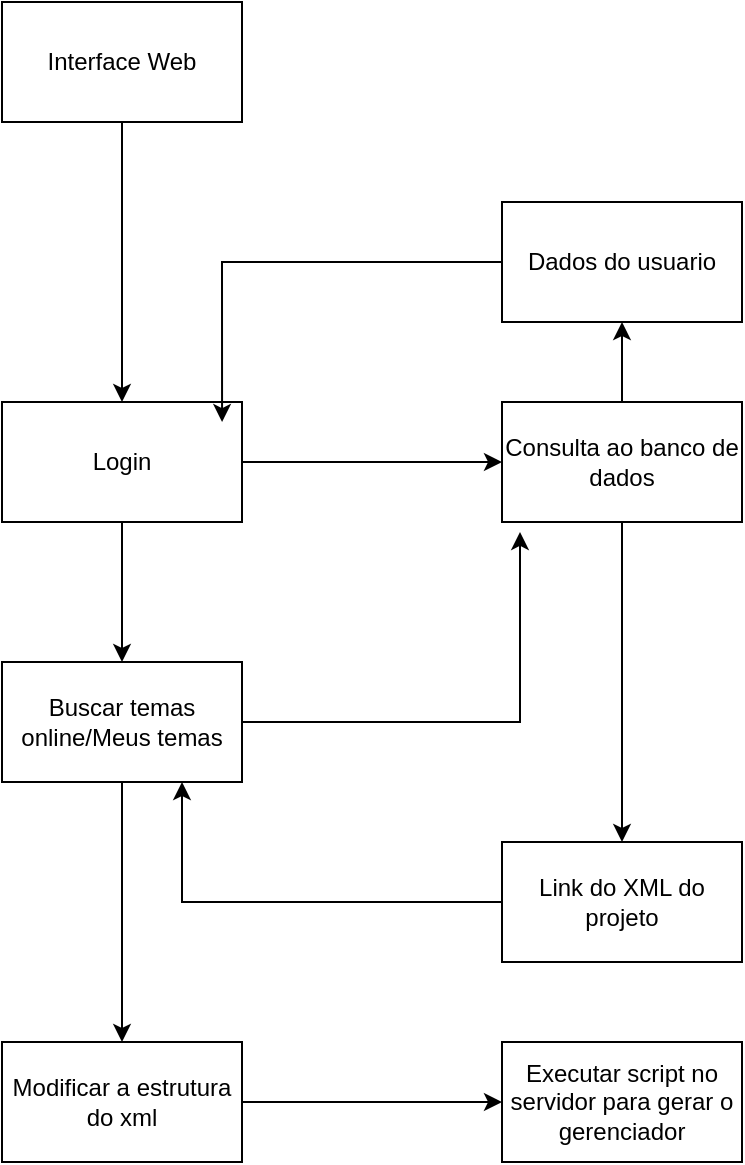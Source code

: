 <mxfile version="13.10.0" type="device"><diagram id="H7Fgf9Km-ePuhGN7U5GZ" name="Page-1"><mxGraphModel dx="1102" dy="595" grid="1" gridSize="10" guides="1" tooltips="1" connect="1" arrows="1" fold="1" page="1" pageScale="1" pageWidth="827" pageHeight="1169" math="0" shadow="0"><root><mxCell id="0"/><mxCell id="1" parent="0"/><mxCell id="FsWc3ig3IXlCOsYMX_iZ-5" style="edgeStyle=orthogonalEdgeStyle;rounded=0;orthogonalLoop=1;jettySize=auto;html=1;" edge="1" parent="1" source="FsWc3ig3IXlCOsYMX_iZ-1" target="FsWc3ig3IXlCOsYMX_iZ-3"><mxGeometry relative="1" as="geometry"/></mxCell><mxCell id="FsWc3ig3IXlCOsYMX_iZ-1" value="Interface Web" style="rounded=0;whiteSpace=wrap;html=1;" vertex="1" parent="1"><mxGeometry x="170" y="20" width="120" height="60" as="geometry"/></mxCell><mxCell id="FsWc3ig3IXlCOsYMX_iZ-7" style="edgeStyle=orthogonalEdgeStyle;rounded=0;orthogonalLoop=1;jettySize=auto;html=1;entryX=0.5;entryY=1;entryDx=0;entryDy=0;" edge="1" parent="1" source="FsWc3ig3IXlCOsYMX_iZ-2" target="FsWc3ig3IXlCOsYMX_iZ-4"><mxGeometry relative="1" as="geometry"/></mxCell><mxCell id="FsWc3ig3IXlCOsYMX_iZ-11" style="edgeStyle=orthogonalEdgeStyle;rounded=0;orthogonalLoop=1;jettySize=auto;html=1;entryX=0.5;entryY=0;entryDx=0;entryDy=0;" edge="1" parent="1" source="FsWc3ig3IXlCOsYMX_iZ-2" target="FsWc3ig3IXlCOsYMX_iZ-10"><mxGeometry relative="1" as="geometry"/></mxCell><mxCell id="FsWc3ig3IXlCOsYMX_iZ-2" value="Consulta ao banco de dados" style="rounded=0;whiteSpace=wrap;html=1;" vertex="1" parent="1"><mxGeometry x="420" y="220" width="120" height="60" as="geometry"/></mxCell><mxCell id="FsWc3ig3IXlCOsYMX_iZ-6" style="edgeStyle=orthogonalEdgeStyle;rounded=0;orthogonalLoop=1;jettySize=auto;html=1;entryX=0;entryY=0.5;entryDx=0;entryDy=0;" edge="1" parent="1" source="FsWc3ig3IXlCOsYMX_iZ-3" target="FsWc3ig3IXlCOsYMX_iZ-2"><mxGeometry relative="1" as="geometry"/></mxCell><mxCell id="FsWc3ig3IXlCOsYMX_iZ-12" style="edgeStyle=orthogonalEdgeStyle;rounded=0;orthogonalLoop=1;jettySize=auto;html=1;entryX=0.5;entryY=0;entryDx=0;entryDy=0;" edge="1" parent="1" source="FsWc3ig3IXlCOsYMX_iZ-3" target="FsWc3ig3IXlCOsYMX_iZ-9"><mxGeometry relative="1" as="geometry"/></mxCell><mxCell id="FsWc3ig3IXlCOsYMX_iZ-3" value="Login" style="rounded=0;whiteSpace=wrap;html=1;" vertex="1" parent="1"><mxGeometry x="170" y="220" width="120" height="60" as="geometry"/></mxCell><mxCell id="FsWc3ig3IXlCOsYMX_iZ-8" style="edgeStyle=orthogonalEdgeStyle;rounded=0;orthogonalLoop=1;jettySize=auto;html=1;entryX=0.917;entryY=0.167;entryDx=0;entryDy=0;entryPerimeter=0;" edge="1" parent="1" source="FsWc3ig3IXlCOsYMX_iZ-4" target="FsWc3ig3IXlCOsYMX_iZ-3"><mxGeometry relative="1" as="geometry"/></mxCell><mxCell id="FsWc3ig3IXlCOsYMX_iZ-4" value="Dados do usuario" style="rounded=0;whiteSpace=wrap;html=1;" vertex="1" parent="1"><mxGeometry x="420" y="120" width="120" height="60" as="geometry"/></mxCell><mxCell id="FsWc3ig3IXlCOsYMX_iZ-13" style="edgeStyle=orthogonalEdgeStyle;rounded=0;orthogonalLoop=1;jettySize=auto;html=1;entryX=0.075;entryY=1.083;entryDx=0;entryDy=0;entryPerimeter=0;" edge="1" parent="1" source="FsWc3ig3IXlCOsYMX_iZ-9" target="FsWc3ig3IXlCOsYMX_iZ-2"><mxGeometry relative="1" as="geometry"/></mxCell><mxCell id="FsWc3ig3IXlCOsYMX_iZ-16" style="edgeStyle=orthogonalEdgeStyle;rounded=0;orthogonalLoop=1;jettySize=auto;html=1;" edge="1" parent="1" source="FsWc3ig3IXlCOsYMX_iZ-9" target="FsWc3ig3IXlCOsYMX_iZ-15"><mxGeometry relative="1" as="geometry"/></mxCell><mxCell id="FsWc3ig3IXlCOsYMX_iZ-9" value="Buscar temas online/Meus temas" style="rounded=0;whiteSpace=wrap;html=1;" vertex="1" parent="1"><mxGeometry x="170" y="350" width="120" height="60" as="geometry"/></mxCell><mxCell id="FsWc3ig3IXlCOsYMX_iZ-14" style="edgeStyle=orthogonalEdgeStyle;rounded=0;orthogonalLoop=1;jettySize=auto;html=1;entryX=0.75;entryY=1;entryDx=0;entryDy=0;" edge="1" parent="1" source="FsWc3ig3IXlCOsYMX_iZ-10" target="FsWc3ig3IXlCOsYMX_iZ-9"><mxGeometry relative="1" as="geometry"/></mxCell><mxCell id="FsWc3ig3IXlCOsYMX_iZ-10" value="Link do XML do projeto" style="rounded=0;whiteSpace=wrap;html=1;" vertex="1" parent="1"><mxGeometry x="420" y="440" width="120" height="60" as="geometry"/></mxCell><mxCell id="FsWc3ig3IXlCOsYMX_iZ-18" style="edgeStyle=orthogonalEdgeStyle;rounded=0;orthogonalLoop=1;jettySize=auto;html=1;" edge="1" parent="1" source="FsWc3ig3IXlCOsYMX_iZ-15" target="FsWc3ig3IXlCOsYMX_iZ-19"><mxGeometry relative="1" as="geometry"><mxPoint x="430" y="570" as="targetPoint"/></mxGeometry></mxCell><mxCell id="FsWc3ig3IXlCOsYMX_iZ-15" value="Modificar a estrutura do xml" style="rounded=0;whiteSpace=wrap;html=1;" vertex="1" parent="1"><mxGeometry x="170" y="540" width="120" height="60" as="geometry"/></mxCell><mxCell id="FsWc3ig3IXlCOsYMX_iZ-19" value="Executar script no servidor para gerar o gerenciador" style="rounded=0;whiteSpace=wrap;html=1;" vertex="1" parent="1"><mxGeometry x="420" y="540" width="120" height="60" as="geometry"/></mxCell></root></mxGraphModel></diagram></mxfile>